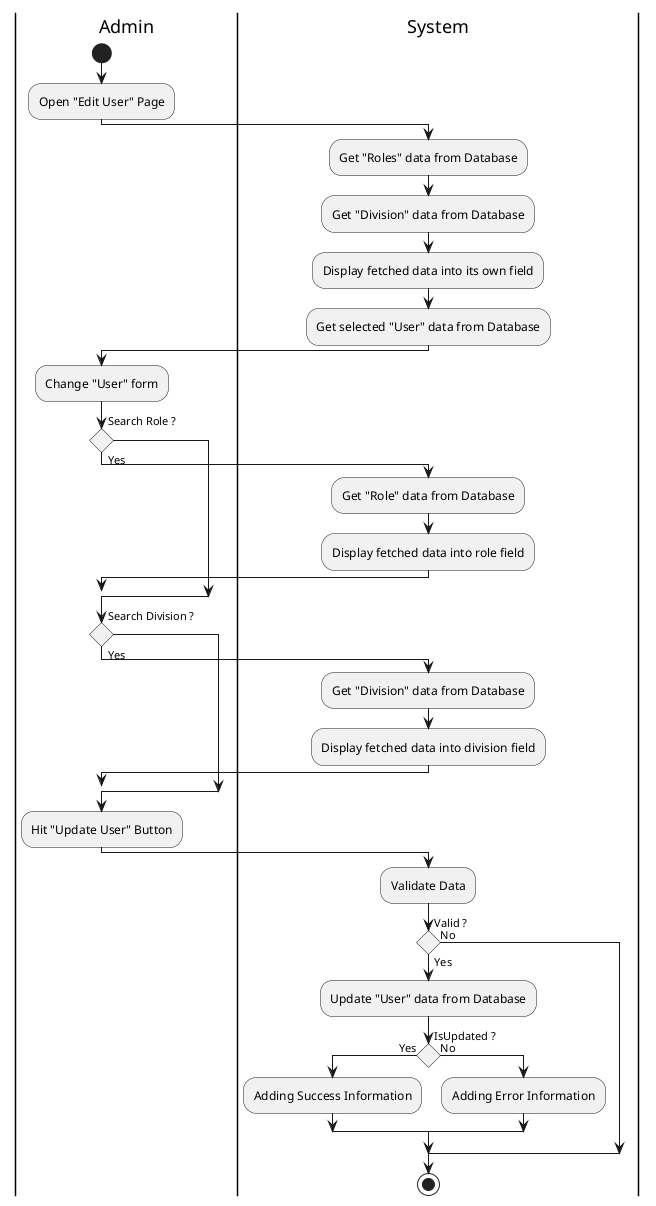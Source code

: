 @startuml UpdateUser

skinparam ConditionEndStyle hline
skinparam conditionStyle diamond
skinparam Monochrome true
skinparam Shadowing false

|Admin|
start
:Open "Edit User" Page;

|System|
:Get "Roles" data from Database;
:Get "Division" data from Database;
:Display fetched data into its own field;
:Get selected "User" data from Database;

|Admin|
:Change "User" form;

|Admin|
if (Search Role ?) then (Yes)
    |System|
    :Get "Role" data from Database;
    :Display fetched data into role field;
endif

|Admin|
if (Search Division ?) then (Yes)
    |System|
    :Get "Division" data from Database;
    :Display fetched data into division field;
endif

|Admin|
:Hit "Update User" Button;

|System|
:Validate Data;
if (Valid ?) then (Yes)
    :Update "User" data from Database;
    if (IsUpdated ?) then (Yes)
        :Adding Success Information;
    else (No)
        :Adding Error Information;
    endif
else (No)
endif
stop

@enduml